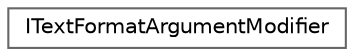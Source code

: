 digraph "Graphical Class Hierarchy"
{
 // INTERACTIVE_SVG=YES
 // LATEX_PDF_SIZE
  bgcolor="transparent";
  edge [fontname=Helvetica,fontsize=10,labelfontname=Helvetica,labelfontsize=10];
  node [fontname=Helvetica,fontsize=10,shape=box,height=0.2,width=0.4];
  rankdir="LR";
  Node0 [id="Node000000",label="ITextFormatArgumentModifier",height=0.2,width=0.4,color="grey40", fillcolor="white", style="filled",URL="$d8/d20/classITextFormatArgumentModifier.html",tooltip="Interface for a format argument modifier."];
}
